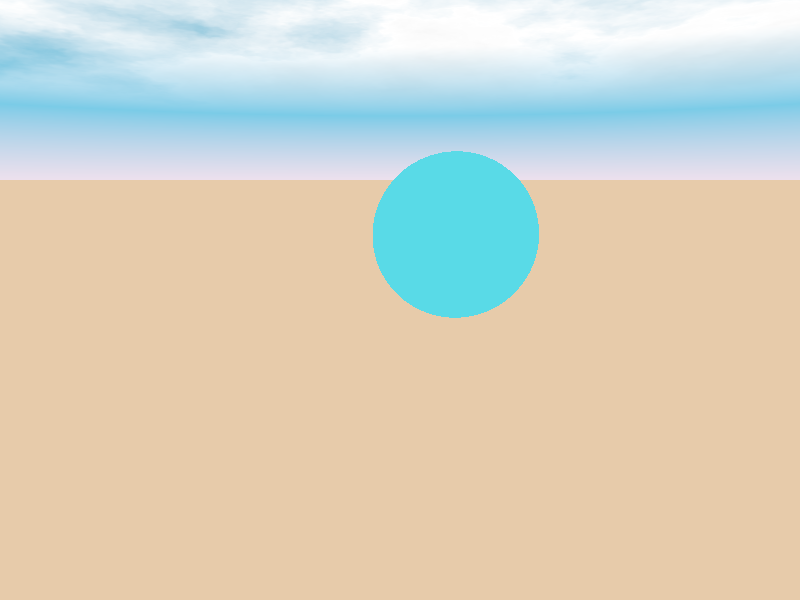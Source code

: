 // 4_csg_differnce.pov

#include "colors.inc"  
#include "skies.inc"  

#include "shapes.inc"
#include "textures.inc"
#include "woods.inc"
#include "stones.inc"                                        
#include "glass.inc"
#include "metals.inc"
  
camera{ 
  location <0.0, 2.0, -10.0> 
  look_at  <0.0, 0.0, 0.0>
} 
    
light_source { 
  <5.0,5.0,-5.0> 
  color rgb <1.0, 1.0, 1.0>
}   

sky_sphere {
  S_Cloud2
}
plane {
  y, -3
  pigment { color rgb <0.8,0.6,0.4> }
}  

difference {
  sphere{
    <1.0,1.0,1.0>,1.5
    texture { Dark_Green_Glass }
  }
  
  cone{ 
    <1.0,1.0,1.0>,0.1
    <-1.5,-1.5,-1.5>,1
    texture { Dark_Green_Glass }
  }
}         
